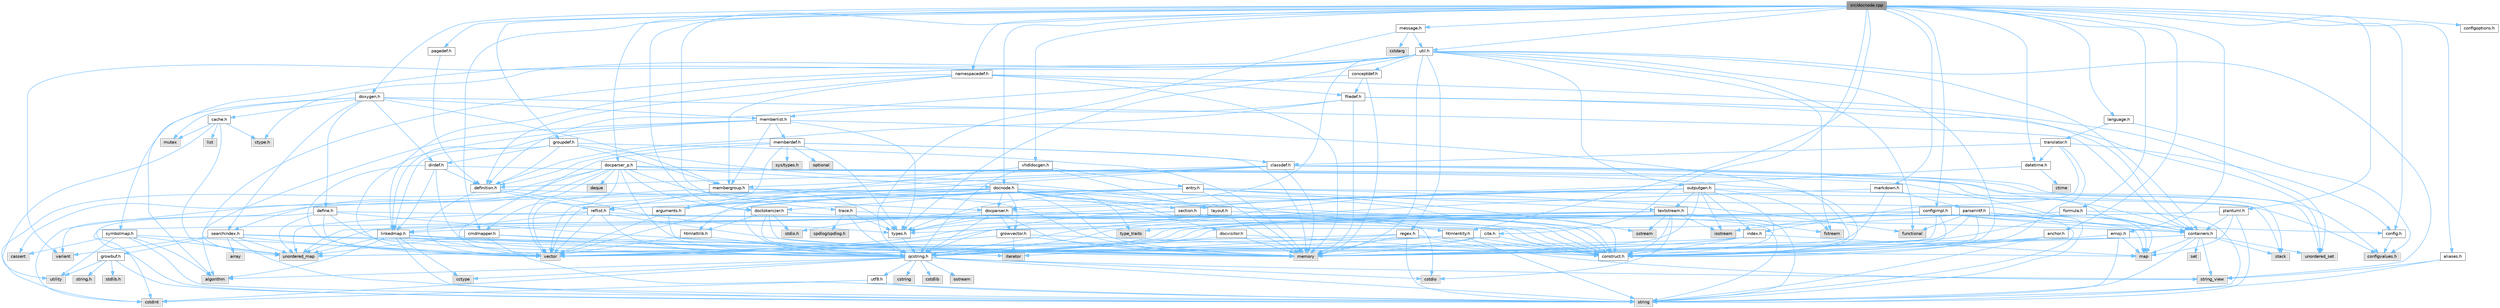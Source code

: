 digraph "src/docnode.cpp"
{
 // INTERACTIVE_SVG=YES
 // LATEX_PDF_SIZE
  bgcolor="transparent";
  edge [fontname=Helvetica,fontsize=10,labelfontname=Helvetica,labelfontsize=10];
  node [fontname=Helvetica,fontsize=10,shape=box,height=0.2,width=0.4];
  Node1 [id="Node000001",label="src/docnode.cpp",height=0.2,width=0.4,color="gray40", fillcolor="grey60", style="filled", fontcolor="black",tooltip=" "];
  Node1 -> Node2 [id="edge1_Node000001_Node000002",color="steelblue1",style="solid",tooltip=" "];
  Node2 [id="Node000002",label="docnode.h",height=0.2,width=0.4,color="grey40", fillcolor="white", style="filled",URL="$de/d2b/docnode_8h.html",tooltip=" "];
  Node2 -> Node3 [id="edge2_Node000002_Node000003",color="steelblue1",style="solid",tooltip=" "];
  Node3 [id="Node000003",label="cstdio",height=0.2,width=0.4,color="grey60", fillcolor="#E0E0E0", style="filled",tooltip=" "];
  Node2 -> Node4 [id="edge3_Node000002_Node000004",color="steelblue1",style="solid",tooltip=" "];
  Node4 [id="Node000004",label="cstdint",height=0.2,width=0.4,color="grey60", fillcolor="#E0E0E0", style="filled",tooltip=" "];
  Node2 -> Node5 [id="edge4_Node000002_Node000005",color="steelblue1",style="solid",tooltip=" "];
  Node5 [id="Node000005",label="vector",height=0.2,width=0.4,color="grey60", fillcolor="#E0E0E0", style="filled",tooltip=" "];
  Node2 -> Node6 [id="edge5_Node000002_Node000006",color="steelblue1",style="solid",tooltip=" "];
  Node6 [id="Node000006",label="memory",height=0.2,width=0.4,color="grey60", fillcolor="#E0E0E0", style="filled",tooltip=" "];
  Node2 -> Node7 [id="edge6_Node000002_Node000007",color="steelblue1",style="solid",tooltip=" "];
  Node7 [id="Node000007",label="variant",height=0.2,width=0.4,color="grey60", fillcolor="#E0E0E0", style="filled",tooltip=" "];
  Node2 -> Node8 [id="edge7_Node000002_Node000008",color="steelblue1",style="solid",tooltip=" "];
  Node8 [id="Node000008",label="type_traits",height=0.2,width=0.4,color="grey60", fillcolor="#E0E0E0", style="filled",tooltip=" "];
  Node2 -> Node9 [id="edge8_Node000002_Node000009",color="steelblue1",style="solid",tooltip=" "];
  Node9 [id="Node000009",label="qcstring.h",height=0.2,width=0.4,color="grey40", fillcolor="white", style="filled",URL="$d7/d5c/qcstring_8h.html",tooltip=" "];
  Node9 -> Node10 [id="edge9_Node000009_Node000010",color="steelblue1",style="solid",tooltip=" "];
  Node10 [id="Node000010",label="string",height=0.2,width=0.4,color="grey60", fillcolor="#E0E0E0", style="filled",tooltip=" "];
  Node9 -> Node11 [id="edge10_Node000009_Node000011",color="steelblue1",style="solid",tooltip=" "];
  Node11 [id="Node000011",label="string_view",height=0.2,width=0.4,color="grey60", fillcolor="#E0E0E0", style="filled",tooltip=" "];
  Node9 -> Node12 [id="edge11_Node000009_Node000012",color="steelblue1",style="solid",tooltip=" "];
  Node12 [id="Node000012",label="algorithm",height=0.2,width=0.4,color="grey60", fillcolor="#E0E0E0", style="filled",tooltip=" "];
  Node9 -> Node13 [id="edge12_Node000009_Node000013",color="steelblue1",style="solid",tooltip=" "];
  Node13 [id="Node000013",label="cctype",height=0.2,width=0.4,color="grey60", fillcolor="#E0E0E0", style="filled",tooltip=" "];
  Node9 -> Node14 [id="edge13_Node000009_Node000014",color="steelblue1",style="solid",tooltip=" "];
  Node14 [id="Node000014",label="cstring",height=0.2,width=0.4,color="grey60", fillcolor="#E0E0E0", style="filled",tooltip=" "];
  Node9 -> Node3 [id="edge14_Node000009_Node000003",color="steelblue1",style="solid",tooltip=" "];
  Node9 -> Node15 [id="edge15_Node000009_Node000015",color="steelblue1",style="solid",tooltip=" "];
  Node15 [id="Node000015",label="cstdlib",height=0.2,width=0.4,color="grey60", fillcolor="#E0E0E0", style="filled",tooltip=" "];
  Node9 -> Node4 [id="edge16_Node000009_Node000004",color="steelblue1",style="solid",tooltip=" "];
  Node9 -> Node16 [id="edge17_Node000009_Node000016",color="steelblue1",style="solid",tooltip=" "];
  Node16 [id="Node000016",label="ostream",height=0.2,width=0.4,color="grey60", fillcolor="#E0E0E0", style="filled",tooltip=" "];
  Node9 -> Node17 [id="edge18_Node000009_Node000017",color="steelblue1",style="solid",tooltip=" "];
  Node17 [id="Node000017",label="utf8.h",height=0.2,width=0.4,color="grey40", fillcolor="white", style="filled",URL="$db/d7c/utf8_8h.html",tooltip="Various UTF8 related helper functions."];
  Node17 -> Node4 [id="edge19_Node000017_Node000004",color="steelblue1",style="solid",tooltip=" "];
  Node17 -> Node10 [id="edge20_Node000017_Node000010",color="steelblue1",style="solid",tooltip=" "];
  Node2 -> Node18 [id="edge21_Node000002_Node000018",color="steelblue1",style="solid",tooltip=" "];
  Node18 [id="Node000018",label="docvisitor.h",height=0.2,width=0.4,color="grey40", fillcolor="white", style="filled",URL="$d2/d3c/docvisitor_8h.html",tooltip=" "];
  Node18 -> Node6 [id="edge22_Node000018_Node000006",color="steelblue1",style="solid",tooltip=" "];
  Node18 -> Node9 [id="edge23_Node000018_Node000009",color="steelblue1",style="solid",tooltip=" "];
  Node18 -> Node19 [id="edge24_Node000018_Node000019",color="steelblue1",style="solid",tooltip=" "];
  Node19 [id="Node000019",label="construct.h",height=0.2,width=0.4,color="grey40", fillcolor="white", style="filled",URL="$d7/dfc/construct_8h.html",tooltip=" "];
  Node2 -> Node20 [id="edge25_Node000002_Node000020",color="steelblue1",style="solid",tooltip=" "];
  Node20 [id="Node000020",label="docparser.h",height=0.2,width=0.4,color="grey40", fillcolor="white", style="filled",URL="$de/d9c/docparser_8h.html",tooltip=" "];
  Node20 -> Node21 [id="edge26_Node000020_Node000021",color="steelblue1",style="solid",tooltip=" "];
  Node21 [id="Node000021",label="stdio.h",height=0.2,width=0.4,color="grey60", fillcolor="#E0E0E0", style="filled",tooltip=" "];
  Node20 -> Node6 [id="edge27_Node000020_Node000006",color="steelblue1",style="solid",tooltip=" "];
  Node20 -> Node9 [id="edge28_Node000020_Node000009",color="steelblue1",style="solid",tooltip=" "];
  Node20 -> Node22 [id="edge29_Node000020_Node000022",color="steelblue1",style="solid",tooltip=" "];
  Node22 [id="Node000022",label="growvector.h",height=0.2,width=0.4,color="grey40", fillcolor="white", style="filled",URL="$d7/d50/growvector_8h.html",tooltip=" "];
  Node22 -> Node5 [id="edge30_Node000022_Node000005",color="steelblue1",style="solid",tooltip=" "];
  Node22 -> Node6 [id="edge31_Node000022_Node000006",color="steelblue1",style="solid",tooltip=" "];
  Node22 -> Node23 [id="edge32_Node000022_Node000023",color="steelblue1",style="solid",tooltip=" "];
  Node23 [id="Node000023",label="iterator",height=0.2,width=0.4,color="grey60", fillcolor="#E0E0E0", style="filled",tooltip=" "];
  Node22 -> Node19 [id="edge33_Node000022_Node000019",color="steelblue1",style="solid",tooltip=" "];
  Node20 -> Node19 [id="edge34_Node000020_Node000019",color="steelblue1",style="solid",tooltip=" "];
  Node20 -> Node24 [id="edge35_Node000020_Node000024",color="steelblue1",style="solid",tooltip=" "];
  Node24 [id="Node000024",label="types.h",height=0.2,width=0.4,color="grey40", fillcolor="white", style="filled",URL="$d9/d49/types_8h.html",tooltip="This file contains a number of basic enums and types."];
  Node24 -> Node9 [id="edge36_Node000024_Node000009",color="steelblue1",style="solid",tooltip=" "];
  Node2 -> Node25 [id="edge37_Node000002_Node000025",color="steelblue1",style="solid",tooltip=" "];
  Node25 [id="Node000025",label="htmlattrib.h",height=0.2,width=0.4,color="grey40", fillcolor="white", style="filled",URL="$d0/d73/htmlattrib_8h.html",tooltip=" "];
  Node25 -> Node5 [id="edge38_Node000025_Node000005",color="steelblue1",style="solid",tooltip=" "];
  Node25 -> Node9 [id="edge39_Node000025_Node000009",color="steelblue1",style="solid",tooltip=" "];
  Node2 -> Node26 [id="edge40_Node000002_Node000026",color="steelblue1",style="solid",tooltip=" "];
  Node26 [id="Node000026",label="htmlentity.h",height=0.2,width=0.4,color="grey40", fillcolor="white", style="filled",URL="$db/dc6/htmlentity_8h.html",tooltip=" "];
  Node26 -> Node27 [id="edge41_Node000026_Node000027",color="steelblue1",style="solid",tooltip=" "];
  Node27 [id="Node000027",label="unordered_map",height=0.2,width=0.4,color="grey60", fillcolor="#E0E0E0", style="filled",tooltip=" "];
  Node26 -> Node10 [id="edge42_Node000026_Node000010",color="steelblue1",style="solid",tooltip=" "];
  Node26 -> Node9 [id="edge43_Node000026_Node000009",color="steelblue1",style="solid",tooltip=" "];
  Node26 -> Node19 [id="edge44_Node000026_Node000019",color="steelblue1",style="solid",tooltip=" "];
  Node2 -> Node22 [id="edge45_Node000002_Node000022",color="steelblue1",style="solid",tooltip=" "];
  Node2 -> Node28 [id="edge46_Node000002_Node000028",color="steelblue1",style="solid",tooltip=" "];
  Node28 [id="Node000028",label="section.h",height=0.2,width=0.4,color="grey40", fillcolor="white", style="filled",URL="$d1/d2a/section_8h.html",tooltip=" "];
  Node28 -> Node10 [id="edge47_Node000028_Node000010",color="steelblue1",style="solid",tooltip=" "];
  Node28 -> Node27 [id="edge48_Node000028_Node000027",color="steelblue1",style="solid",tooltip=" "];
  Node28 -> Node9 [id="edge49_Node000028_Node000009",color="steelblue1",style="solid",tooltip=" "];
  Node28 -> Node29 [id="edge50_Node000028_Node000029",color="steelblue1",style="solid",tooltip=" "];
  Node29 [id="Node000029",label="linkedmap.h",height=0.2,width=0.4,color="grey40", fillcolor="white", style="filled",URL="$da/de1/linkedmap_8h.html",tooltip=" "];
  Node29 -> Node27 [id="edge51_Node000029_Node000027",color="steelblue1",style="solid",tooltip=" "];
  Node29 -> Node5 [id="edge52_Node000029_Node000005",color="steelblue1",style="solid",tooltip=" "];
  Node29 -> Node6 [id="edge53_Node000029_Node000006",color="steelblue1",style="solid",tooltip=" "];
  Node29 -> Node10 [id="edge54_Node000029_Node000010",color="steelblue1",style="solid",tooltip=" "];
  Node29 -> Node12 [id="edge55_Node000029_Node000012",color="steelblue1",style="solid",tooltip=" "];
  Node29 -> Node13 [id="edge56_Node000029_Node000013",color="steelblue1",style="solid",tooltip=" "];
  Node29 -> Node9 [id="edge57_Node000029_Node000009",color="steelblue1",style="solid",tooltip=" "];
  Node28 -> Node19 [id="edge58_Node000028_Node000019",color="steelblue1",style="solid",tooltip=" "];
  Node2 -> Node19 [id="edge59_Node000002_Node000019",color="steelblue1",style="solid",tooltip=" "];
  Node2 -> Node30 [id="edge60_Node000002_Node000030",color="steelblue1",style="solid",tooltip=" "];
  Node30 [id="Node000030",label="doctokenizer.h",height=0.2,width=0.4,color="grey40", fillcolor="white", style="filled",URL="$d0/d0c/doctokenizer_8h.html",tooltip=" "];
  Node30 -> Node21 [id="edge61_Node000030_Node000021",color="steelblue1",style="solid",tooltip=" "];
  Node30 -> Node6 [id="edge62_Node000030_Node000006",color="steelblue1",style="solid",tooltip=" "];
  Node30 -> Node25 [id="edge63_Node000030_Node000025",color="steelblue1",style="solid",tooltip=" "];
  Node30 -> Node9 [id="edge64_Node000030_Node000009",color="steelblue1",style="solid",tooltip=" "];
  Node30 -> Node19 [id="edge65_Node000030_Node000019",color="steelblue1",style="solid",tooltip=" "];
  Node1 -> Node31 [id="edge66_Node000001_Node000031",color="steelblue1",style="solid",tooltip=" "];
  Node31 [id="Node000031",label="docparser_p.h",height=0.2,width=0.4,color="grey40", fillcolor="white", style="filled",URL="$df/dc9/docparser__p_8h.html",tooltip="Private header shared between docparser.cpp and docnode.cpp."];
  Node31 -> Node32 [id="edge67_Node000031_Node000032",color="steelblue1",style="solid",tooltip=" "];
  Node32 [id="Node000032",label="cassert",height=0.2,width=0.4,color="grey60", fillcolor="#E0E0E0", style="filled",tooltip=" "];
  Node31 -> Node33 [id="edge68_Node000031_Node000033",color="steelblue1",style="solid",tooltip=" "];
  Node33 [id="Node000033",label="stack",height=0.2,width=0.4,color="grey60", fillcolor="#E0E0E0", style="filled",tooltip=" "];
  Node31 -> Node23 [id="edge69_Node000031_Node000023",color="steelblue1",style="solid",tooltip=" "];
  Node31 -> Node5 [id="edge70_Node000031_Node000005",color="steelblue1",style="solid",tooltip=" "];
  Node31 -> Node34 [id="edge71_Node000031_Node000034",color="steelblue1",style="solid",tooltip=" "];
  Node34 [id="Node000034",label="deque",height=0.2,width=0.4,color="grey60", fillcolor="#E0E0E0", style="filled",tooltip=" "];
  Node31 -> Node4 [id="edge72_Node000031_Node000004",color="steelblue1",style="solid",tooltip=" "];
  Node31 -> Node35 [id="edge73_Node000031_Node000035",color="steelblue1",style="solid",tooltip=" "];
  Node35 [id="Node000035",label="containers.h",height=0.2,width=0.4,color="grey40", fillcolor="white", style="filled",URL="$d5/d75/containers_8h.html",tooltip=" "];
  Node35 -> Node5 [id="edge74_Node000035_Node000005",color="steelblue1",style="solid",tooltip=" "];
  Node35 -> Node10 [id="edge75_Node000035_Node000010",color="steelblue1",style="solid",tooltip=" "];
  Node35 -> Node11 [id="edge76_Node000035_Node000011",color="steelblue1",style="solid",tooltip=" "];
  Node35 -> Node36 [id="edge77_Node000035_Node000036",color="steelblue1",style="solid",tooltip=" "];
  Node36 [id="Node000036",label="set",height=0.2,width=0.4,color="grey60", fillcolor="#E0E0E0", style="filled",tooltip=" "];
  Node35 -> Node37 [id="edge78_Node000035_Node000037",color="steelblue1",style="solid",tooltip=" "];
  Node37 [id="Node000037",label="map",height=0.2,width=0.4,color="grey60", fillcolor="#E0E0E0", style="filled",tooltip=" "];
  Node35 -> Node38 [id="edge79_Node000035_Node000038",color="steelblue1",style="solid",tooltip=" "];
  Node38 [id="Node000038",label="unordered_set",height=0.2,width=0.4,color="grey60", fillcolor="#E0E0E0", style="filled",tooltip=" "];
  Node35 -> Node27 [id="edge80_Node000035_Node000027",color="steelblue1",style="solid",tooltip=" "];
  Node35 -> Node33 [id="edge81_Node000035_Node000033",color="steelblue1",style="solid",tooltip=" "];
  Node31 -> Node20 [id="edge82_Node000031_Node000020",color="steelblue1",style="solid",tooltip=" "];
  Node31 -> Node2 [id="edge83_Node000031_Node000002",color="steelblue1",style="solid",tooltip=" "];
  Node31 -> Node30 [id="edge84_Node000031_Node000030",color="steelblue1",style="solid",tooltip=" "];
  Node31 -> Node39 [id="edge85_Node000031_Node000039",color="steelblue1",style="solid",tooltip=" "];
  Node39 [id="Node000039",label="searchindex.h",height=0.2,width=0.4,color="grey40", fillcolor="white", style="filled",URL="$de/d07/searchindex_8h.html",tooltip="Web server based search engine."];
  Node39 -> Node6 [id="edge86_Node000039_Node000006",color="steelblue1",style="solid",tooltip=" "];
  Node39 -> Node5 [id="edge87_Node000039_Node000005",color="steelblue1",style="solid",tooltip=" "];
  Node39 -> Node37 [id="edge88_Node000039_Node000037",color="steelblue1",style="solid",tooltip=" "];
  Node39 -> Node27 [id="edge89_Node000039_Node000027",color="steelblue1",style="solid",tooltip=" "];
  Node39 -> Node10 [id="edge90_Node000039_Node000010",color="steelblue1",style="solid",tooltip=" "];
  Node39 -> Node40 [id="edge91_Node000039_Node000040",color="steelblue1",style="solid",tooltip=" "];
  Node40 [id="Node000040",label="array",height=0.2,width=0.4,color="grey60", fillcolor="#E0E0E0", style="filled",tooltip=" "];
  Node39 -> Node7 [id="edge92_Node000039_Node000007",color="steelblue1",style="solid",tooltip=" "];
  Node39 -> Node9 [id="edge93_Node000039_Node000009",color="steelblue1",style="solid",tooltip=" "];
  Node39 -> Node41 [id="edge94_Node000039_Node000041",color="steelblue1",style="solid",tooltip=" "];
  Node41 [id="Node000041",label="growbuf.h",height=0.2,width=0.4,color="grey40", fillcolor="white", style="filled",URL="$dd/d72/growbuf_8h.html",tooltip=" "];
  Node41 -> Node42 [id="edge95_Node000041_Node000042",color="steelblue1",style="solid",tooltip=" "];
  Node42 [id="Node000042",label="utility",height=0.2,width=0.4,color="grey60", fillcolor="#E0E0E0", style="filled",tooltip=" "];
  Node41 -> Node43 [id="edge96_Node000041_Node000043",color="steelblue1",style="solid",tooltip=" "];
  Node43 [id="Node000043",label="stdlib.h",height=0.2,width=0.4,color="grey60", fillcolor="#E0E0E0", style="filled",tooltip=" "];
  Node41 -> Node44 [id="edge97_Node000041_Node000044",color="steelblue1",style="solid",tooltip=" "];
  Node44 [id="Node000044",label="string.h",height=0.2,width=0.4,color="grey60", fillcolor="#E0E0E0", style="filled",tooltip=" "];
  Node41 -> Node10 [id="edge98_Node000041_Node000010",color="steelblue1",style="solid",tooltip=" "];
  Node31 -> Node19 [id="edge99_Node000031_Node000019",color="steelblue1",style="solid",tooltip=" "];
  Node31 -> Node45 [id="edge100_Node000031_Node000045",color="steelblue1",style="solid",tooltip=" "];
  Node45 [id="Node000045",label="cmdmapper.h",height=0.2,width=0.4,color="grey40", fillcolor="white", style="filled",URL="$d3/d42/cmdmapper_8h.html",tooltip=" "];
  Node45 -> Node27 [id="edge101_Node000045_Node000027",color="steelblue1",style="solid",tooltip=" "];
  Node45 -> Node10 [id="edge102_Node000045_Node000010",color="steelblue1",style="solid",tooltip=" "];
  Node45 -> Node6 [id="edge103_Node000045_Node000006",color="steelblue1",style="solid",tooltip=" "];
  Node45 -> Node9 [id="edge104_Node000045_Node000009",color="steelblue1",style="solid",tooltip=" "];
  Node1 -> Node26 [id="edge105_Node000001_Node000026",color="steelblue1",style="solid",tooltip=" "];
  Node1 -> Node46 [id="edge106_Node000001_Node000046",color="steelblue1",style="solid",tooltip=" "];
  Node46 [id="Node000046",label="configimpl.h",height=0.2,width=0.4,color="grey40", fillcolor="white", style="filled",URL="$db/db1/configimpl_8h.html",tooltip=" "];
  Node46 -> Node5 [id="edge107_Node000046_Node000005",color="steelblue1",style="solid",tooltip=" "];
  Node46 -> Node27 [id="edge108_Node000046_Node000027",color="steelblue1",style="solid",tooltip=" "];
  Node46 -> Node10 [id="edge109_Node000046_Node000010",color="steelblue1",style="solid",tooltip=" "];
  Node46 -> Node6 [id="edge110_Node000046_Node000006",color="steelblue1",style="solid",tooltip=" "];
  Node46 -> Node47 [id="edge111_Node000046_Node000047",color="steelblue1",style="solid",tooltip=" "];
  Node47 [id="Node000047",label="iostream",height=0.2,width=0.4,color="grey60", fillcolor="#E0E0E0", style="filled",tooltip=" "];
  Node46 -> Node35 [id="edge112_Node000046_Node000035",color="steelblue1",style="solid",tooltip=" "];
  Node46 -> Node9 [id="edge113_Node000046_Node000009",color="steelblue1",style="solid",tooltip=" "];
  Node46 -> Node48 [id="edge114_Node000046_Node000048",color="steelblue1",style="solid",tooltip=" "];
  Node48 [id="Node000048",label="config.h",height=0.2,width=0.4,color="grey40", fillcolor="white", style="filled",URL="$db/d16/config_8h.html",tooltip=" "];
  Node48 -> Node49 [id="edge115_Node000048_Node000049",color="steelblue1",style="solid",tooltip=" "];
  Node49 [id="Node000049",label="configvalues.h",height=0.2,width=0.4,color="grey60", fillcolor="#E0E0E0", style="filled",tooltip=" "];
  Node46 -> Node19 [id="edge116_Node000046_Node000019",color="steelblue1",style="solid",tooltip=" "];
  Node1 -> Node50 [id="edge117_Node000001_Node000050",color="steelblue1",style="solid",tooltip=" "];
  Node50 [id="Node000050",label="configoptions.h",height=0.2,width=0.4,color="grey40", fillcolor="white", style="filled",URL="$db/df4/configoptions_8h.html",tooltip=" "];
  Node1 -> Node51 [id="edge118_Node000001_Node000051",color="steelblue1",style="solid",tooltip=" "];
  Node51 [id="Node000051",label="emoji.h",height=0.2,width=0.4,color="grey40", fillcolor="white", style="filled",URL="$d6/dd3/emoji_8h.html",tooltip=" "];
  Node51 -> Node37 [id="edge119_Node000051_Node000037",color="steelblue1",style="solid",tooltip=" "];
  Node51 -> Node10 [id="edge120_Node000051_Node000010",color="steelblue1",style="solid",tooltip=" "];
  Node51 -> Node19 [id="edge121_Node000051_Node000019",color="steelblue1",style="solid",tooltip=" "];
  Node1 -> Node52 [id="edge122_Node000001_Node000052",color="steelblue1",style="solid",tooltip=" "];
  Node52 [id="Node000052",label="message.h",height=0.2,width=0.4,color="grey40", fillcolor="white", style="filled",URL="$d2/d0d/message_8h.html",tooltip=" "];
  Node52 -> Node53 [id="edge123_Node000052_Node000053",color="steelblue1",style="solid",tooltip=" "];
  Node53 [id="Node000053",label="cstdarg",height=0.2,width=0.4,color="grey60", fillcolor="#E0E0E0", style="filled",tooltip=" "];
  Node52 -> Node9 [id="edge124_Node000052_Node000009",color="steelblue1",style="solid",tooltip=" "];
  Node52 -> Node54 [id="edge125_Node000052_Node000054",color="steelblue1",style="solid",tooltip=" "];
  Node54 [id="Node000054",label="util.h",height=0.2,width=0.4,color="grey40", fillcolor="white", style="filled",URL="$d8/d3c/util_8h.html",tooltip="A bunch of utility functions."];
  Node54 -> Node6 [id="edge126_Node000054_Node000006",color="steelblue1",style="solid",tooltip=" "];
  Node54 -> Node27 [id="edge127_Node000054_Node000027",color="steelblue1",style="solid",tooltip=" "];
  Node54 -> Node12 [id="edge128_Node000054_Node000012",color="steelblue1",style="solid",tooltip=" "];
  Node54 -> Node55 [id="edge129_Node000054_Node000055",color="steelblue1",style="solid",tooltip=" "];
  Node55 [id="Node000055",label="functional",height=0.2,width=0.4,color="grey60", fillcolor="#E0E0E0", style="filled",tooltip=" "];
  Node54 -> Node56 [id="edge130_Node000054_Node000056",color="steelblue1",style="solid",tooltip=" "];
  Node56 [id="Node000056",label="fstream",height=0.2,width=0.4,color="grey60", fillcolor="#E0E0E0", style="filled",tooltip=" "];
  Node54 -> Node7 [id="edge131_Node000054_Node000007",color="steelblue1",style="solid",tooltip=" "];
  Node54 -> Node11 [id="edge132_Node000054_Node000011",color="steelblue1",style="solid",tooltip=" "];
  Node54 -> Node57 [id="edge133_Node000054_Node000057",color="steelblue1",style="solid",tooltip=" "];
  Node57 [id="Node000057",label="ctype.h",height=0.2,width=0.4,color="grey60", fillcolor="#E0E0E0", style="filled",tooltip=" "];
  Node54 -> Node24 [id="edge134_Node000054_Node000024",color="steelblue1",style="solid",tooltip=" "];
  Node54 -> Node20 [id="edge135_Node000054_Node000020",color="steelblue1",style="solid",tooltip=" "];
  Node54 -> Node35 [id="edge136_Node000054_Node000035",color="steelblue1",style="solid",tooltip=" "];
  Node54 -> Node58 [id="edge137_Node000054_Node000058",color="steelblue1",style="solid",tooltip=" "];
  Node58 [id="Node000058",label="outputgen.h",height=0.2,width=0.4,color="grey40", fillcolor="white", style="filled",URL="$df/d06/outputgen_8h.html",tooltip=" "];
  Node58 -> Node6 [id="edge138_Node000058_Node000006",color="steelblue1",style="solid",tooltip=" "];
  Node58 -> Node33 [id="edge139_Node000058_Node000033",color="steelblue1",style="solid",tooltip=" "];
  Node58 -> Node47 [id="edge140_Node000058_Node000047",color="steelblue1",style="solid",tooltip=" "];
  Node58 -> Node56 [id="edge141_Node000058_Node000056",color="steelblue1",style="solid",tooltip=" "];
  Node58 -> Node24 [id="edge142_Node000058_Node000024",color="steelblue1",style="solid",tooltip=" "];
  Node58 -> Node59 [id="edge143_Node000058_Node000059",color="steelblue1",style="solid",tooltip=" "];
  Node59 [id="Node000059",label="index.h",height=0.2,width=0.4,color="grey40", fillcolor="white", style="filled",URL="$d1/db5/index_8h.html",tooltip=" "];
  Node59 -> Node6 [id="edge144_Node000059_Node000006",color="steelblue1",style="solid",tooltip=" "];
  Node59 -> Node5 [id="edge145_Node000059_Node000005",color="steelblue1",style="solid",tooltip=" "];
  Node59 -> Node37 [id="edge146_Node000059_Node000037",color="steelblue1",style="solid",tooltip=" "];
  Node59 -> Node9 [id="edge147_Node000059_Node000009",color="steelblue1",style="solid",tooltip=" "];
  Node59 -> Node19 [id="edge148_Node000059_Node000019",color="steelblue1",style="solid",tooltip=" "];
  Node58 -> Node28 [id="edge149_Node000058_Node000028",color="steelblue1",style="solid",tooltip=" "];
  Node58 -> Node60 [id="edge150_Node000058_Node000060",color="steelblue1",style="solid",tooltip=" "];
  Node60 [id="Node000060",label="textstream.h",height=0.2,width=0.4,color="grey40", fillcolor="white", style="filled",URL="$d4/d7d/textstream_8h.html",tooltip=" "];
  Node60 -> Node10 [id="edge151_Node000060_Node000010",color="steelblue1",style="solid",tooltip=" "];
  Node60 -> Node47 [id="edge152_Node000060_Node000047",color="steelblue1",style="solid",tooltip=" "];
  Node60 -> Node61 [id="edge153_Node000060_Node000061",color="steelblue1",style="solid",tooltip=" "];
  Node61 [id="Node000061",label="sstream",height=0.2,width=0.4,color="grey60", fillcolor="#E0E0E0", style="filled",tooltip=" "];
  Node60 -> Node4 [id="edge154_Node000060_Node000004",color="steelblue1",style="solid",tooltip=" "];
  Node60 -> Node3 [id="edge155_Node000060_Node000003",color="steelblue1",style="solid",tooltip=" "];
  Node60 -> Node56 [id="edge156_Node000060_Node000056",color="steelblue1",style="solid",tooltip=" "];
  Node60 -> Node8 [id="edge157_Node000060_Node000008",color="steelblue1",style="solid",tooltip=" "];
  Node60 -> Node9 [id="edge158_Node000060_Node000009",color="steelblue1",style="solid",tooltip=" "];
  Node60 -> Node19 [id="edge159_Node000060_Node000019",color="steelblue1",style="solid",tooltip=" "];
  Node58 -> Node20 [id="edge160_Node000058_Node000020",color="steelblue1",style="solid",tooltip=" "];
  Node58 -> Node19 [id="edge161_Node000058_Node000019",color="steelblue1",style="solid",tooltip=" "];
  Node54 -> Node62 [id="edge162_Node000054_Node000062",color="steelblue1",style="solid",tooltip=" "];
  Node62 [id="Node000062",label="regex.h",height=0.2,width=0.4,color="grey40", fillcolor="white", style="filled",URL="$d1/d21/regex_8h.html",tooltip=" "];
  Node62 -> Node6 [id="edge163_Node000062_Node000006",color="steelblue1",style="solid",tooltip=" "];
  Node62 -> Node10 [id="edge164_Node000062_Node000010",color="steelblue1",style="solid",tooltip=" "];
  Node62 -> Node11 [id="edge165_Node000062_Node000011",color="steelblue1",style="solid",tooltip=" "];
  Node62 -> Node5 [id="edge166_Node000062_Node000005",color="steelblue1",style="solid",tooltip=" "];
  Node62 -> Node23 [id="edge167_Node000062_Node000023",color="steelblue1",style="solid",tooltip=" "];
  Node62 -> Node19 [id="edge168_Node000062_Node000019",color="steelblue1",style="solid",tooltip=" "];
  Node54 -> Node63 [id="edge169_Node000054_Node000063",color="steelblue1",style="solid",tooltip=" "];
  Node63 [id="Node000063",label="conceptdef.h",height=0.2,width=0.4,color="grey40", fillcolor="white", style="filled",URL="$da/df1/conceptdef_8h.html",tooltip=" "];
  Node63 -> Node6 [id="edge170_Node000063_Node000006",color="steelblue1",style="solid",tooltip=" "];
  Node63 -> Node64 [id="edge171_Node000063_Node000064",color="steelblue1",style="solid",tooltip=" "];
  Node64 [id="Node000064",label="definition.h",height=0.2,width=0.4,color="grey40", fillcolor="white", style="filled",URL="$df/da1/definition_8h.html",tooltip=" "];
  Node64 -> Node5 [id="edge172_Node000064_Node000005",color="steelblue1",style="solid",tooltip=" "];
  Node64 -> Node24 [id="edge173_Node000064_Node000024",color="steelblue1",style="solid",tooltip=" "];
  Node64 -> Node65 [id="edge174_Node000064_Node000065",color="steelblue1",style="solid",tooltip=" "];
  Node65 [id="Node000065",label="reflist.h",height=0.2,width=0.4,color="grey40", fillcolor="white", style="filled",URL="$d1/d02/reflist_8h.html",tooltip=" "];
  Node65 -> Node5 [id="edge175_Node000065_Node000005",color="steelblue1",style="solid",tooltip=" "];
  Node65 -> Node27 [id="edge176_Node000065_Node000027",color="steelblue1",style="solid",tooltip=" "];
  Node65 -> Node6 [id="edge177_Node000065_Node000006",color="steelblue1",style="solid",tooltip=" "];
  Node65 -> Node9 [id="edge178_Node000065_Node000009",color="steelblue1",style="solid",tooltip=" "];
  Node65 -> Node29 [id="edge179_Node000065_Node000029",color="steelblue1",style="solid",tooltip=" "];
  Node65 -> Node19 [id="edge180_Node000065_Node000019",color="steelblue1",style="solid",tooltip=" "];
  Node64 -> Node19 [id="edge181_Node000064_Node000019",color="steelblue1",style="solid",tooltip=" "];
  Node63 -> Node66 [id="edge182_Node000063_Node000066",color="steelblue1",style="solid",tooltip=" "];
  Node66 [id="Node000066",label="filedef.h",height=0.2,width=0.4,color="grey40", fillcolor="white", style="filled",URL="$d4/d3a/filedef_8h.html",tooltip=" "];
  Node66 -> Node6 [id="edge183_Node000066_Node000006",color="steelblue1",style="solid",tooltip=" "];
  Node66 -> Node38 [id="edge184_Node000066_Node000038",color="steelblue1",style="solid",tooltip=" "];
  Node66 -> Node64 [id="edge185_Node000066_Node000064",color="steelblue1",style="solid",tooltip=" "];
  Node66 -> Node67 [id="edge186_Node000066_Node000067",color="steelblue1",style="solid",tooltip=" "];
  Node67 [id="Node000067",label="memberlist.h",height=0.2,width=0.4,color="grey40", fillcolor="white", style="filled",URL="$dd/d78/memberlist_8h.html",tooltip=" "];
  Node67 -> Node5 [id="edge187_Node000067_Node000005",color="steelblue1",style="solid",tooltip=" "];
  Node67 -> Node12 [id="edge188_Node000067_Node000012",color="steelblue1",style="solid",tooltip=" "];
  Node67 -> Node68 [id="edge189_Node000067_Node000068",color="steelblue1",style="solid",tooltip=" "];
  Node68 [id="Node000068",label="memberdef.h",height=0.2,width=0.4,color="grey40", fillcolor="white", style="filled",URL="$d4/d46/memberdef_8h.html",tooltip=" "];
  Node68 -> Node5 [id="edge190_Node000068_Node000005",color="steelblue1",style="solid",tooltip=" "];
  Node68 -> Node6 [id="edge191_Node000068_Node000006",color="steelblue1",style="solid",tooltip=" "];
  Node68 -> Node69 [id="edge192_Node000068_Node000069",color="steelblue1",style="solid",tooltip=" "];
  Node69 [id="Node000069",label="optional",height=0.2,width=0.4,color="grey60", fillcolor="#E0E0E0", style="filled",tooltip=" "];
  Node68 -> Node70 [id="edge193_Node000068_Node000070",color="steelblue1",style="solid",tooltip=" "];
  Node70 [id="Node000070",label="sys/types.h",height=0.2,width=0.4,color="grey60", fillcolor="#E0E0E0", style="filled",tooltip=" "];
  Node68 -> Node24 [id="edge194_Node000068_Node000024",color="steelblue1",style="solid",tooltip=" "];
  Node68 -> Node64 [id="edge195_Node000068_Node000064",color="steelblue1",style="solid",tooltip=" "];
  Node68 -> Node71 [id="edge196_Node000068_Node000071",color="steelblue1",style="solid",tooltip=" "];
  Node71 [id="Node000071",label="arguments.h",height=0.2,width=0.4,color="grey40", fillcolor="white", style="filled",URL="$df/d9b/arguments_8h.html",tooltip=" "];
  Node71 -> Node5 [id="edge197_Node000071_Node000005",color="steelblue1",style="solid",tooltip=" "];
  Node71 -> Node9 [id="edge198_Node000071_Node000009",color="steelblue1",style="solid",tooltip=" "];
  Node68 -> Node72 [id="edge199_Node000068_Node000072",color="steelblue1",style="solid",tooltip=" "];
  Node72 [id="Node000072",label="classdef.h",height=0.2,width=0.4,color="grey40", fillcolor="white", style="filled",URL="$d1/da6/classdef_8h.html",tooltip=" "];
  Node72 -> Node6 [id="edge200_Node000072_Node000006",color="steelblue1",style="solid",tooltip=" "];
  Node72 -> Node5 [id="edge201_Node000072_Node000005",color="steelblue1",style="solid",tooltip=" "];
  Node72 -> Node38 [id="edge202_Node000072_Node000038",color="steelblue1",style="solid",tooltip=" "];
  Node72 -> Node35 [id="edge203_Node000072_Node000035",color="steelblue1",style="solid",tooltip=" "];
  Node72 -> Node64 [id="edge204_Node000072_Node000064",color="steelblue1",style="solid",tooltip=" "];
  Node72 -> Node71 [id="edge205_Node000072_Node000071",color="steelblue1",style="solid",tooltip=" "];
  Node72 -> Node73 [id="edge206_Node000072_Node000073",color="steelblue1",style="solid",tooltip=" "];
  Node73 [id="Node000073",label="membergroup.h",height=0.2,width=0.4,color="grey40", fillcolor="white", style="filled",URL="$d9/d11/membergroup_8h.html",tooltip=" "];
  Node73 -> Node5 [id="edge207_Node000073_Node000005",color="steelblue1",style="solid",tooltip=" "];
  Node73 -> Node37 [id="edge208_Node000073_Node000037",color="steelblue1",style="solid",tooltip=" "];
  Node73 -> Node6 [id="edge209_Node000073_Node000006",color="steelblue1",style="solid",tooltip=" "];
  Node73 -> Node24 [id="edge210_Node000073_Node000024",color="steelblue1",style="solid",tooltip=" "];
  Node73 -> Node65 [id="edge211_Node000073_Node000065",color="steelblue1",style="solid",tooltip=" "];
  Node72 -> Node49 [id="edge212_Node000072_Node000049",color="steelblue1",style="solid",tooltip=" "];
  Node67 -> Node29 [id="edge213_Node000067_Node000029",color="steelblue1",style="solid",tooltip=" "];
  Node67 -> Node24 [id="edge214_Node000067_Node000024",color="steelblue1",style="solid",tooltip=" "];
  Node67 -> Node73 [id="edge215_Node000067_Node000073",color="steelblue1",style="solid",tooltip=" "];
  Node67 -> Node19 [id="edge216_Node000067_Node000019",color="steelblue1",style="solid",tooltip=" "];
  Node66 -> Node35 [id="edge217_Node000066_Node000035",color="steelblue1",style="solid",tooltip=" "];
  Node54 -> Node19 [id="edge218_Node000054_Node000019",color="steelblue1",style="solid",tooltip=" "];
  Node1 -> Node74 [id="edge219_Node000001_Node000074",color="steelblue1",style="solid",tooltip=" "];
  Node74 [id="Node000074",label="doxygen.h",height=0.2,width=0.4,color="grey40", fillcolor="white", style="filled",URL="$d1/da1/doxygen_8h.html",tooltip=" "];
  Node74 -> Node75 [id="edge220_Node000074_Node000075",color="steelblue1",style="solid",tooltip=" "];
  Node75 [id="Node000075",label="mutex",height=0.2,width=0.4,color="grey60", fillcolor="#E0E0E0", style="filled",tooltip=" "];
  Node74 -> Node35 [id="edge221_Node000074_Node000035",color="steelblue1",style="solid",tooltip=" "];
  Node74 -> Node73 [id="edge222_Node000074_Node000073",color="steelblue1",style="solid",tooltip=" "];
  Node74 -> Node76 [id="edge223_Node000074_Node000076",color="steelblue1",style="solid",tooltip=" "];
  Node76 [id="Node000076",label="dirdef.h",height=0.2,width=0.4,color="grey40", fillcolor="white", style="filled",URL="$d6/d15/dirdef_8h.html",tooltip=" "];
  Node76 -> Node5 [id="edge224_Node000076_Node000005",color="steelblue1",style="solid",tooltip=" "];
  Node76 -> Node37 [id="edge225_Node000076_Node000037",color="steelblue1",style="solid",tooltip=" "];
  Node76 -> Node9 [id="edge226_Node000076_Node000009",color="steelblue1",style="solid",tooltip=" "];
  Node76 -> Node29 [id="edge227_Node000076_Node000029",color="steelblue1",style="solid",tooltip=" "];
  Node76 -> Node64 [id="edge228_Node000076_Node000064",color="steelblue1",style="solid",tooltip=" "];
  Node74 -> Node67 [id="edge229_Node000074_Node000067",color="steelblue1",style="solid",tooltip=" "];
  Node74 -> Node77 [id="edge230_Node000074_Node000077",color="steelblue1",style="solid",tooltip=" "];
  Node77 [id="Node000077",label="define.h",height=0.2,width=0.4,color="grey40", fillcolor="white", style="filled",URL="$df/d67/define_8h.html",tooltip=" "];
  Node77 -> Node5 [id="edge231_Node000077_Node000005",color="steelblue1",style="solid",tooltip=" "];
  Node77 -> Node6 [id="edge232_Node000077_Node000006",color="steelblue1",style="solid",tooltip=" "];
  Node77 -> Node10 [id="edge233_Node000077_Node000010",color="steelblue1",style="solid",tooltip=" "];
  Node77 -> Node27 [id="edge234_Node000077_Node000027",color="steelblue1",style="solid",tooltip=" "];
  Node77 -> Node9 [id="edge235_Node000077_Node000009",color="steelblue1",style="solid",tooltip=" "];
  Node77 -> Node35 [id="edge236_Node000077_Node000035",color="steelblue1",style="solid",tooltip=" "];
  Node74 -> Node78 [id="edge237_Node000074_Node000078",color="steelblue1",style="solid",tooltip=" "];
  Node78 [id="Node000078",label="cache.h",height=0.2,width=0.4,color="grey40", fillcolor="white", style="filled",URL="$d3/d26/cache_8h.html",tooltip=" "];
  Node78 -> Node79 [id="edge238_Node000078_Node000079",color="steelblue1",style="solid",tooltip=" "];
  Node79 [id="Node000079",label="list",height=0.2,width=0.4,color="grey60", fillcolor="#E0E0E0", style="filled",tooltip=" "];
  Node78 -> Node27 [id="edge239_Node000078_Node000027",color="steelblue1",style="solid",tooltip=" "];
  Node78 -> Node75 [id="edge240_Node000078_Node000075",color="steelblue1",style="solid",tooltip=" "];
  Node78 -> Node42 [id="edge241_Node000078_Node000042",color="steelblue1",style="solid",tooltip=" "];
  Node78 -> Node57 [id="edge242_Node000078_Node000057",color="steelblue1",style="solid",tooltip=" "];
  Node74 -> Node80 [id="edge243_Node000074_Node000080",color="steelblue1",style="solid",tooltip=" "];
  Node80 [id="Node000080",label="symbolmap.h",height=0.2,width=0.4,color="grey40", fillcolor="white", style="filled",URL="$d7/ddd/symbolmap_8h.html",tooltip=" "];
  Node80 -> Node12 [id="edge244_Node000080_Node000012",color="steelblue1",style="solid",tooltip=" "];
  Node80 -> Node27 [id="edge245_Node000080_Node000027",color="steelblue1",style="solid",tooltip=" "];
  Node80 -> Node5 [id="edge246_Node000080_Node000005",color="steelblue1",style="solid",tooltip=" "];
  Node80 -> Node10 [id="edge247_Node000080_Node000010",color="steelblue1",style="solid",tooltip=" "];
  Node80 -> Node42 [id="edge248_Node000080_Node000042",color="steelblue1",style="solid",tooltip=" "];
  Node80 -> Node32 [id="edge249_Node000080_Node000032",color="steelblue1",style="solid",tooltip=" "];
  Node74 -> Node39 [id="edge250_Node000074_Node000039",color="steelblue1",style="solid",tooltip=" "];
  Node1 -> Node81 [id="edge251_Node000001_Node000081",color="steelblue1",style="solid",tooltip=" "];
  Node81 [id="Node000081",label="cite.h",height=0.2,width=0.4,color="grey40", fillcolor="white", style="filled",URL="$d7/d69/cite_8h.html",tooltip=" "];
  Node81 -> Node6 [id="edge252_Node000081_Node000006",color="steelblue1",style="solid",tooltip=" "];
  Node81 -> Node9 [id="edge253_Node000081_Node000009",color="steelblue1",style="solid",tooltip=" "];
  Node81 -> Node19 [id="edge254_Node000081_Node000019",color="steelblue1",style="solid",tooltip=" "];
  Node1 -> Node54 [id="edge255_Node000001_Node000054",color="steelblue1",style="solid",tooltip=" "];
  Node1 -> Node82 [id="edge256_Node000001_Node000082",color="steelblue1",style="solid",tooltip=" "];
  Node82 [id="Node000082",label="formula.h",height=0.2,width=0.4,color="grey40", fillcolor="white", style="filled",URL="$d3/d9a/formula_8h.html",tooltip=" "];
  Node82 -> Node6 [id="edge257_Node000082_Node000006",color="steelblue1",style="solid",tooltip=" "];
  Node82 -> Node10 [id="edge258_Node000082_Node000010",color="steelblue1",style="solid",tooltip=" "];
  Node82 -> Node9 [id="edge259_Node000082_Node000009",color="steelblue1",style="solid",tooltip=" "];
  Node82 -> Node35 [id="edge260_Node000082_Node000035",color="steelblue1",style="solid",tooltip=" "];
  Node1 -> Node83 [id="edge261_Node000001_Node000083",color="steelblue1",style="solid",tooltip=" "];
  Node83 [id="Node000083",label="markdown.h",height=0.2,width=0.4,color="grey40", fillcolor="white", style="filled",URL="$d2/d0c/markdown_8h.html",tooltip=" "];
  Node83 -> Node6 [id="edge262_Node000083_Node000006",color="steelblue1",style="solid",tooltip=" "];
  Node83 -> Node9 [id="edge263_Node000083_Node000009",color="steelblue1",style="solid",tooltip=" "];
  Node83 -> Node84 [id="edge264_Node000083_Node000084",color="steelblue1",style="solid",tooltip=" "];
  Node84 [id="Node000084",label="parserintf.h",height=0.2,width=0.4,color="grey40", fillcolor="white", style="filled",URL="$da/d55/parserintf_8h.html",tooltip=" "];
  Node84 -> Node55 [id="edge265_Node000084_Node000055",color="steelblue1",style="solid",tooltip=" "];
  Node84 -> Node6 [id="edge266_Node000084_Node000006",color="steelblue1",style="solid",tooltip=" "];
  Node84 -> Node37 [id="edge267_Node000084_Node000037",color="steelblue1",style="solid",tooltip=" "];
  Node84 -> Node10 [id="edge268_Node000084_Node000010",color="steelblue1",style="solid",tooltip=" "];
  Node84 -> Node24 [id="edge269_Node000084_Node000024",color="steelblue1",style="solid",tooltip=" "];
  Node84 -> Node35 [id="edge270_Node000084_Node000035",color="steelblue1",style="solid",tooltip=" "];
  Node84 -> Node19 [id="edge271_Node000084_Node000019",color="steelblue1",style="solid",tooltip=" "];
  Node1 -> Node85 [id="edge272_Node000001_Node000085",color="steelblue1",style="solid",tooltip=" "];
  Node85 [id="Node000085",label="pagedef.h",height=0.2,width=0.4,color="grey40", fillcolor="white", style="filled",URL="$dd/d66/pagedef_8h.html",tooltip=" "];
  Node85 -> Node64 [id="edge273_Node000085_Node000064",color="steelblue1",style="solid",tooltip=" "];
  Node1 -> Node86 [id="edge274_Node000001_Node000086",color="steelblue1",style="solid",tooltip=" "];
  Node86 [id="Node000086",label="namespacedef.h",height=0.2,width=0.4,color="grey40", fillcolor="white", style="filled",URL="$d7/d97/namespacedef_8h.html",tooltip=" "];
  Node86 -> Node6 [id="edge275_Node000086_Node000006",color="steelblue1",style="solid",tooltip=" "];
  Node86 -> Node38 [id="edge276_Node000086_Node000038",color="steelblue1",style="solid",tooltip=" "];
  Node86 -> Node64 [id="edge277_Node000086_Node000064",color="steelblue1",style="solid",tooltip=" "];
  Node86 -> Node66 [id="edge278_Node000086_Node000066",color="steelblue1",style="solid",tooltip=" "];
  Node86 -> Node29 [id="edge279_Node000086_Node000029",color="steelblue1",style="solid",tooltip=" "];
  Node86 -> Node73 [id="edge280_Node000086_Node000073",color="steelblue1",style="solid",tooltip=" "];
  Node1 -> Node87 [id="edge281_Node000001_Node000087",color="steelblue1",style="solid",tooltip=" "];
  Node87 [id="Node000087",label="groupdef.h",height=0.2,width=0.4,color="grey40", fillcolor="white", style="filled",URL="$d1/de6/groupdef_8h.html",tooltip=" "];
  Node87 -> Node6 [id="edge282_Node000087_Node000006",color="steelblue1",style="solid",tooltip=" "];
  Node87 -> Node64 [id="edge283_Node000087_Node000064",color="steelblue1",style="solid",tooltip=" "];
  Node87 -> Node76 [id="edge284_Node000087_Node000076",color="steelblue1",style="solid",tooltip=" "];
  Node87 -> Node88 [id="edge285_Node000087_Node000088",color="steelblue1",style="solid",tooltip=" "];
  Node88 [id="Node000088",label="layout.h",height=0.2,width=0.4,color="grey40", fillcolor="white", style="filled",URL="$db/d51/layout_8h.html",tooltip=" "];
  Node88 -> Node6 [id="edge286_Node000088_Node000006",color="steelblue1",style="solid",tooltip=" "];
  Node88 -> Node5 [id="edge287_Node000088_Node000005",color="steelblue1",style="solid",tooltip=" "];
  Node88 -> Node24 [id="edge288_Node000088_Node000024",color="steelblue1",style="solid",tooltip=" "];
  Node88 -> Node19 [id="edge289_Node000088_Node000019",color="steelblue1",style="solid",tooltip=" "];
  Node87 -> Node73 [id="edge290_Node000087_Node000073",color="steelblue1",style="solid",tooltip=" "];
  Node87 -> Node29 [id="edge291_Node000087_Node000029",color="steelblue1",style="solid",tooltip=" "];
  Node1 -> Node45 [id="edge292_Node000001_Node000045",color="steelblue1",style="solid",tooltip=" "];
  Node1 -> Node48 [id="edge293_Node000001_Node000048",color="steelblue1",style="solid",tooltip=" "];
  Node1 -> Node89 [id="edge294_Node000001_Node000089",color="steelblue1",style="solid",tooltip=" "];
  Node89 [id="Node000089",label="vhdldocgen.h",height=0.2,width=0.4,color="grey40", fillcolor="white", style="filled",URL="$dd/dec/vhdldocgen_8h.html",tooltip=" "];
  Node89 -> Node9 [id="edge295_Node000089_Node000009",color="steelblue1",style="solid",tooltip=" "];
  Node89 -> Node88 [id="edge296_Node000089_Node000088",color="steelblue1",style="solid",tooltip=" "];
  Node89 -> Node71 [id="edge297_Node000089_Node000071",color="steelblue1",style="solid",tooltip=" "];
  Node89 -> Node90 [id="edge298_Node000089_Node000090",color="steelblue1",style="solid",tooltip=" "];
  Node90 [id="Node000090",label="entry.h",height=0.2,width=0.4,color="grey40", fillcolor="white", style="filled",URL="$d1/dc6/entry_8h.html",tooltip=" "];
  Node90 -> Node5 [id="edge299_Node000090_Node000005",color="steelblue1",style="solid",tooltip=" "];
  Node90 -> Node6 [id="edge300_Node000090_Node000006",color="steelblue1",style="solid",tooltip=" "];
  Node90 -> Node61 [id="edge301_Node000090_Node000061",color="steelblue1",style="solid",tooltip=" "];
  Node90 -> Node55 [id="edge302_Node000090_Node000055",color="steelblue1",style="solid",tooltip=" "];
  Node90 -> Node24 [id="edge303_Node000090_Node000024",color="steelblue1",style="solid",tooltip=" "];
  Node90 -> Node71 [id="edge304_Node000090_Node000071",color="steelblue1",style="solid",tooltip=" "];
  Node90 -> Node65 [id="edge305_Node000090_Node000065",color="steelblue1",style="solid",tooltip=" "];
  Node90 -> Node60 [id="edge306_Node000090_Node000060",color="steelblue1",style="solid",tooltip=" "];
  Node90 -> Node49 [id="edge307_Node000090_Node000049",color="steelblue1",style="solid",tooltip=" "];
  Node1 -> Node30 [id="edge308_Node000001_Node000030",color="steelblue1",style="solid",tooltip=" "];
  Node1 -> Node91 [id="edge309_Node000001_Node000091",color="steelblue1",style="solid",tooltip=" "];
  Node91 [id="Node000091",label="plantuml.h",height=0.2,width=0.4,color="grey40", fillcolor="white", style="filled",URL="$d3/dde/plantuml_8h.html",tooltip=" "];
  Node91 -> Node37 [id="edge310_Node000091_Node000037",color="steelblue1",style="solid",tooltip=" "];
  Node91 -> Node10 [id="edge311_Node000091_Node000010",color="steelblue1",style="solid",tooltip=" "];
  Node91 -> Node35 [id="edge312_Node000091_Node000035",color="steelblue1",style="solid",tooltip=" "];
  Node91 -> Node9 [id="edge313_Node000091_Node000009",color="steelblue1",style="solid",tooltip=" "];
  Node1 -> Node92 [id="edge314_Node000001_Node000092",color="steelblue1",style="solid",tooltip=" "];
  Node92 [id="Node000092",label="language.h",height=0.2,width=0.4,color="grey40", fillcolor="white", style="filled",URL="$d8/dce/language_8h.html",tooltip=" "];
  Node92 -> Node93 [id="edge315_Node000092_Node000093",color="steelblue1",style="solid",tooltip=" "];
  Node93 [id="Node000093",label="translator.h",height=0.2,width=0.4,color="grey40", fillcolor="white", style="filled",URL="$d9/df1/translator_8h.html",tooltip=" "];
  Node93 -> Node72 [id="edge316_Node000093_Node000072",color="steelblue1",style="solid",tooltip=" "];
  Node93 -> Node48 [id="edge317_Node000093_Node000048",color="steelblue1",style="solid",tooltip=" "];
  Node93 -> Node94 [id="edge318_Node000093_Node000094",color="steelblue1",style="solid",tooltip=" "];
  Node94 [id="Node000094",label="datetime.h",height=0.2,width=0.4,color="grey40", fillcolor="white", style="filled",URL="$de/d1b/datetime_8h.html",tooltip=" "];
  Node94 -> Node95 [id="edge319_Node000094_Node000095",color="steelblue1",style="solid",tooltip=" "];
  Node95 [id="Node000095",label="ctime",height=0.2,width=0.4,color="grey60", fillcolor="#E0E0E0", style="filled",tooltip=" "];
  Node94 -> Node9 [id="edge320_Node000094_Node000009",color="steelblue1",style="solid",tooltip=" "];
  Node93 -> Node59 [id="edge321_Node000093_Node000059",color="steelblue1",style="solid",tooltip=" "];
  Node93 -> Node19 [id="edge322_Node000093_Node000019",color="steelblue1",style="solid",tooltip=" "];
  Node92 -> Node49 [id="edge323_Node000092_Node000049",color="steelblue1",style="solid",tooltip=" "];
  Node1 -> Node94 [id="edge324_Node000001_Node000094",color="steelblue1",style="solid",tooltip=" "];
  Node1 -> Node96 [id="edge325_Node000001_Node000096",color="steelblue1",style="solid",tooltip=" "];
  Node96 [id="Node000096",label="trace.h",height=0.2,width=0.4,color="grey40", fillcolor="white", style="filled",URL="$d1/d1b/trace_8h.html",tooltip=" "];
  Node96 -> Node97 [id="edge326_Node000096_Node000097",color="steelblue1",style="solid",tooltip=" "];
  Node97 [id="Node000097",label="spdlog/spdlog.h",height=0.2,width=0.4,color="grey60", fillcolor="#E0E0E0", style="filled",tooltip=" "];
  Node96 -> Node24 [id="edge327_Node000096_Node000024",color="steelblue1",style="solid",tooltip=" "];
  Node96 -> Node9 [id="edge328_Node000096_Node000009",color="steelblue1",style="solid",tooltip=" "];
  Node96 -> Node19 [id="edge329_Node000096_Node000019",color="steelblue1",style="solid",tooltip=" "];
  Node1 -> Node98 [id="edge330_Node000001_Node000098",color="steelblue1",style="solid",tooltip=" "];
  Node98 [id="Node000098",label="anchor.h",height=0.2,width=0.4,color="grey40", fillcolor="white", style="filled",URL="$df/df8/anchor_8h.html",tooltip=" "];
  Node98 -> Node6 [id="edge331_Node000098_Node000006",color="steelblue1",style="solid",tooltip=" "];
  Node98 -> Node10 [id="edge332_Node000098_Node000010",color="steelblue1",style="solid",tooltip=" "];
  Node98 -> Node19 [id="edge333_Node000098_Node000019",color="steelblue1",style="solid",tooltip=" "];
  Node1 -> Node99 [id="edge334_Node000001_Node000099",color="steelblue1",style="solid",tooltip=" "];
  Node99 [id="Node000099",label="aliases.h",height=0.2,width=0.4,color="grey40", fillcolor="white", style="filled",URL="$d8/d7f/aliases_8h.html",tooltip=" "];
  Node99 -> Node10 [id="edge335_Node000099_Node000010",color="steelblue1",style="solid",tooltip=" "];
  Node99 -> Node11 [id="edge336_Node000099_Node000011",color="steelblue1",style="solid",tooltip=" "];
}
